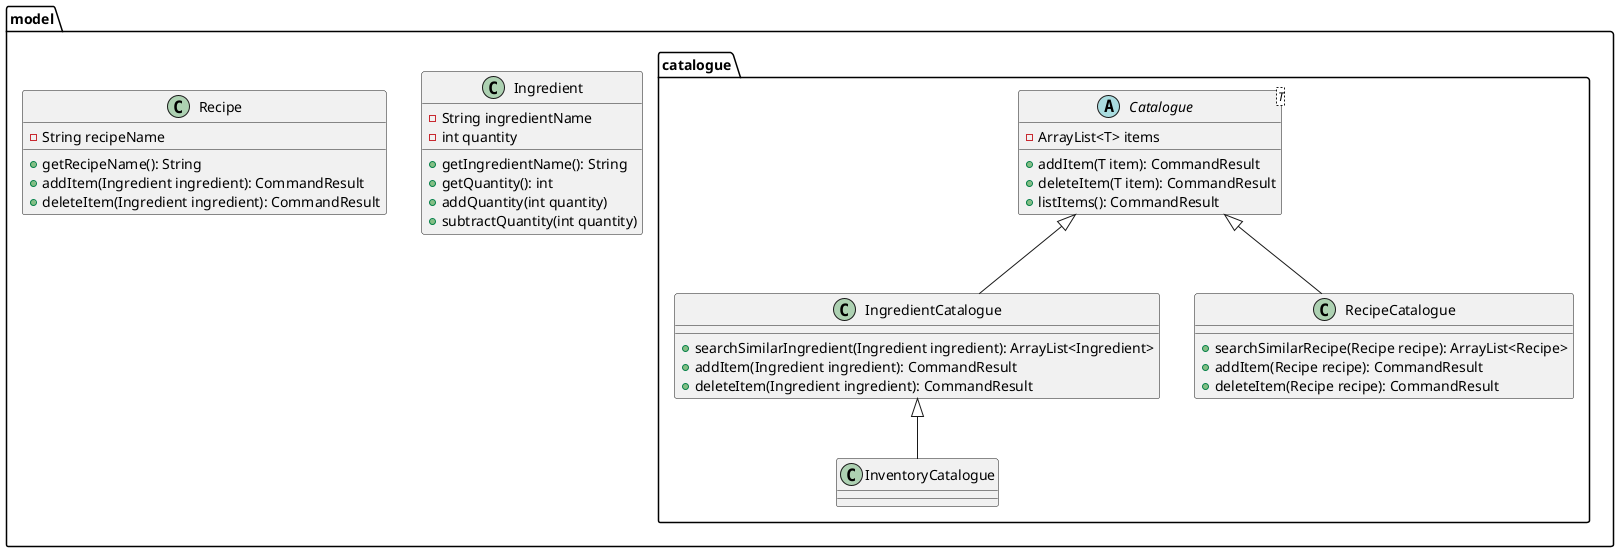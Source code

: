 @startuml
package "model" {
    class Ingredient {
        -String ingredientName
        -int quantity
        +getIngredientName(): String
        +getQuantity(): int
        +addQuantity(int quantity)
        +subtractQuantity(int quantity)
    }

    class Recipe {
        -String recipeName
        +getRecipeName(): String
        +addItem(Ingredient ingredient): CommandResult
        +deleteItem(Ingredient ingredient): CommandResult
    }

    package "catalogue" {
        abstract class Catalogue<T> {
            -ArrayList<T> items
            +addItem(T item): CommandResult
            +deleteItem(T item): CommandResult
            +listItems(): CommandResult
        }

        class IngredientCatalogue extends Catalogue<Ingredient> {
            +searchSimilarIngredient(Ingredient ingredient): ArrayList<Ingredient>
            +addItem(Ingredient ingredient): CommandResult
            +deleteItem(Ingredient ingredient): CommandResult
        }

        class InventoryCatalogue extends IngredientCatalogue
        class RecipeCatalogue extends Catalogue<Recipe> {
            +searchSimilarRecipe(Recipe recipe): ArrayList<Recipe>
            +addItem(Recipe recipe): CommandResult
            +deleteItem(Recipe recipe): CommandResult
        }
    }
}
@enduml